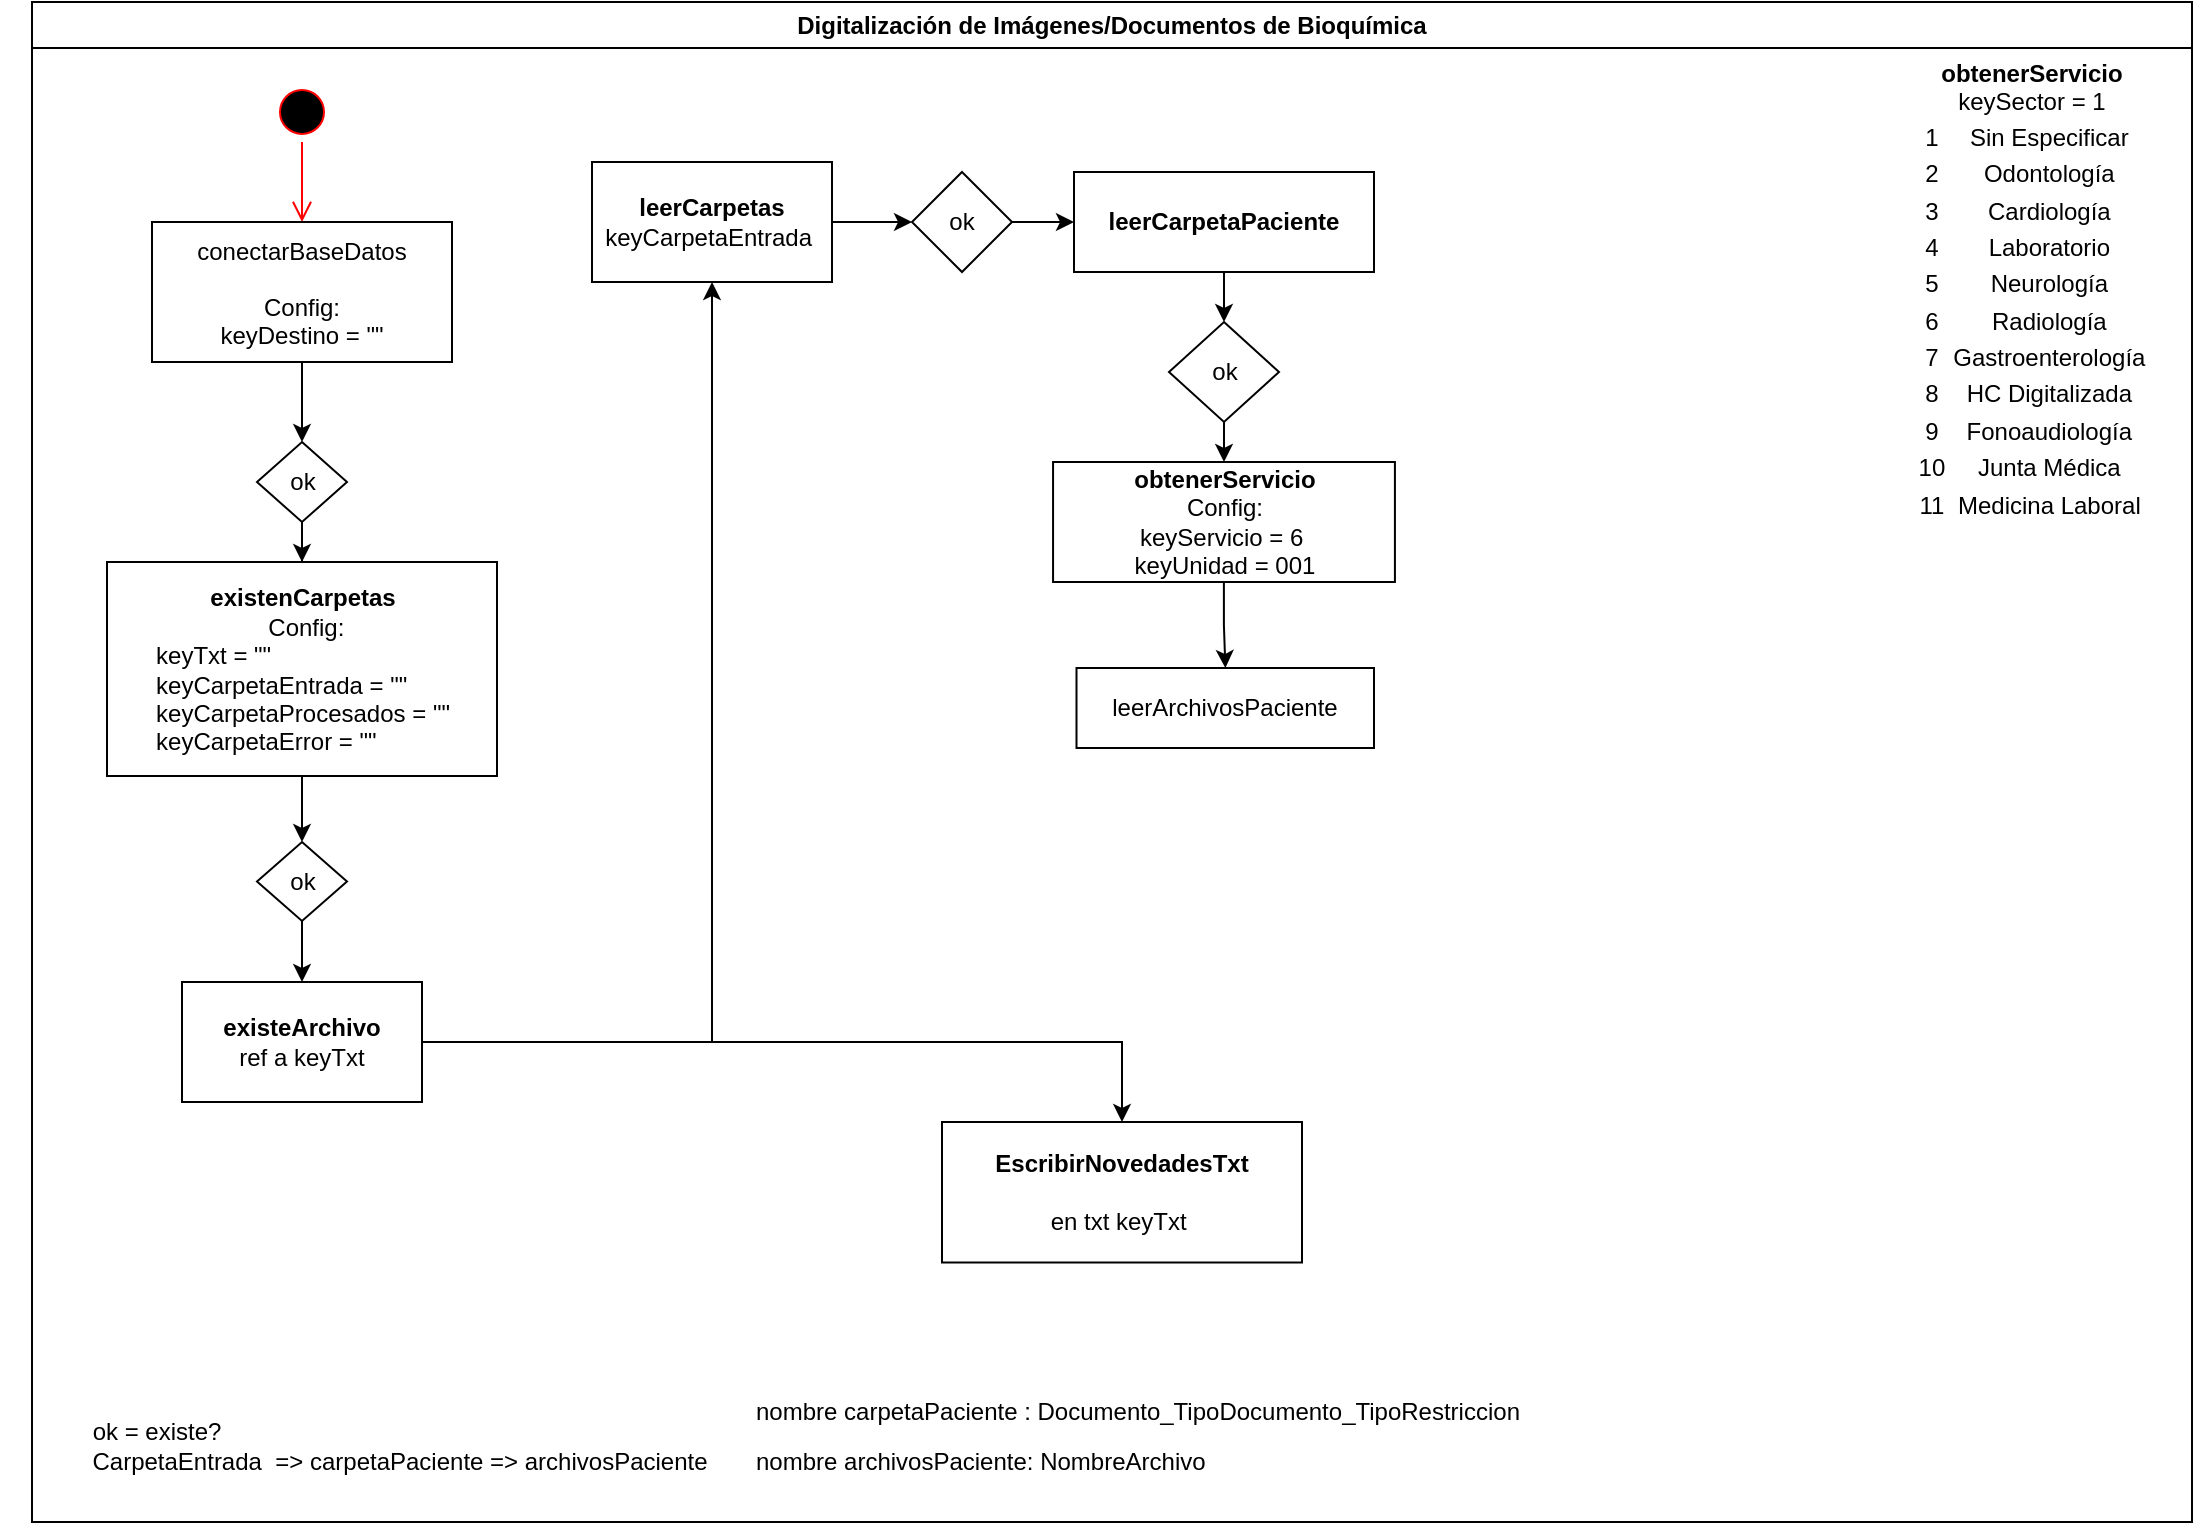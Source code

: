 <mxfile version="15.8.0" type="github">
  <diagram name="Page-1" id="e7e014a7-5840-1c2e-5031-d8a46d1fe8dd">
    <mxGraphModel dx="1622" dy="853" grid="1" gridSize="10" guides="1" tooltips="1" connect="1" arrows="1" fold="1" page="1" pageScale="1" pageWidth="1169" pageHeight="826" background="none" math="0" shadow="0">
      <root>
        <mxCell id="0" />
        <mxCell id="1" parent="0" />
        <mxCell id="2" value="Digitalización de Imágenes/Documentos de Bioquímica" style="swimlane;whiteSpace=wrap;startSize=23;" parent="1" vertex="1">
          <mxGeometry x="40" y="40" width="1080" height="760" as="geometry" />
        </mxCell>
        <mxCell id="5" value="" style="ellipse;shape=startState;fillColor=#000000;strokeColor=#ff0000;" parent="2" vertex="1">
          <mxGeometry x="120" y="40" width="30" height="30" as="geometry" />
        </mxCell>
        <mxCell id="6" value="" style="edgeStyle=elbowEdgeStyle;elbow=horizontal;verticalAlign=bottom;endArrow=open;endSize=8;strokeColor=#FF0000;endFill=1;rounded=0" parent="2" source="5" target="7" edge="1">
          <mxGeometry x="100" y="40" as="geometry">
            <mxPoint x="115" y="110" as="targetPoint" />
          </mxGeometry>
        </mxCell>
        <mxCell id="Z9LYQrj65WFC2ih2GTdb-42" value="" style="edgeStyle=orthogonalEdgeStyle;rounded=0;orthogonalLoop=1;jettySize=auto;html=1;" parent="2" source="7" target="Z9LYQrj65WFC2ih2GTdb-41" edge="1">
          <mxGeometry relative="1" as="geometry" />
        </mxCell>
        <mxCell id="7" value="conectarBaseDatos&#xa;&#xa;Config: &#xa;keyDestino = &quot;&quot;" style="align=center;fontStyle=0" parent="2" vertex="1">
          <mxGeometry x="60" y="110" width="150" height="70" as="geometry" />
        </mxCell>
        <mxCell id="Z9LYQrj65WFC2ih2GTdb-41" value="ok" style="rhombus;whiteSpace=wrap;html=1;" parent="2" vertex="1">
          <mxGeometry x="112.5" y="220" width="45" height="40" as="geometry" />
        </mxCell>
        <mxCell id="Z9LYQrj65WFC2ih2GTdb-43" value="&lt;span style=&quot;font-size: 12px&quot;&gt;&lt;b&gt;existenCarpetas&lt;/b&gt;&lt;br&gt;&lt;/span&gt;&lt;span&gt;&amp;nbsp;Config:&lt;/span&gt;&lt;br style=&quot;padding: 0px ; margin: 0px&quot;&gt;&lt;div style=&quot;text-align: left&quot;&gt;&lt;span&gt;keyTxt&amp;nbsp;&lt;/span&gt;&lt;span&gt;= &quot;&quot;&lt;/span&gt;&lt;/div&gt;&lt;span&gt;&lt;div style=&quot;text-align: left&quot;&gt;&lt;span&gt;keyCarpetaEntrada = &quot;&quot;&lt;/span&gt;&lt;/div&gt;&lt;/span&gt;&lt;span style=&quot;font-size: 12px&quot;&gt;&lt;div style=&quot;text-align: left&quot;&gt;&lt;span&gt;keyCarpetaProcesados = &quot;&quot;&lt;/span&gt;&lt;/div&gt;&lt;/span&gt;&lt;span style=&quot;font-size: 12px&quot;&gt;&lt;div style=&quot;text-align: left&quot;&gt;&lt;span&gt;keyCarpetaError = &quot;&quot;&lt;/span&gt;&lt;/div&gt;&lt;/span&gt;" style="whiteSpace=wrap;html=1;" parent="2" vertex="1">
          <mxGeometry x="37.5" y="280" width="195" height="107" as="geometry" />
        </mxCell>
        <mxCell id="Z9LYQrj65WFC2ih2GTdb-44" value="" style="edgeStyle=orthogonalEdgeStyle;rounded=0;orthogonalLoop=1;jettySize=auto;html=1;" parent="2" source="Z9LYQrj65WFC2ih2GTdb-41" target="Z9LYQrj65WFC2ih2GTdb-43" edge="1">
          <mxGeometry relative="1" as="geometry" />
        </mxCell>
        <mxCell id="Z9LYQrj65WFC2ih2GTdb-46" value="ok" style="rhombus;whiteSpace=wrap;html=1;" parent="2" vertex="1">
          <mxGeometry x="112.5" y="420" width="45" height="39.5" as="geometry" />
        </mxCell>
        <mxCell id="Z9LYQrj65WFC2ih2GTdb-47" value="" style="edgeStyle=orthogonalEdgeStyle;rounded=0;orthogonalLoop=1;jettySize=auto;html=1;" parent="2" source="Z9LYQrj65WFC2ih2GTdb-43" target="Z9LYQrj65WFC2ih2GTdb-46" edge="1">
          <mxGeometry relative="1" as="geometry" />
        </mxCell>
        <mxCell id="Z9LYQrj65WFC2ih2GTdb-48" value="&lt;span style=&quot;font-size: 12px&quot;&gt;&lt;b&gt;existeArchivo&lt;/b&gt;&lt;br&gt;ref a keyTxt&lt;br&gt;&lt;/span&gt;" style="whiteSpace=wrap;html=1;" parent="2" vertex="1">
          <mxGeometry x="75" y="490" width="120" height="60" as="geometry" />
        </mxCell>
        <mxCell id="Z9LYQrj65WFC2ih2GTdb-49" value="" style="edgeStyle=orthogonalEdgeStyle;rounded=0;orthogonalLoop=1;jettySize=auto;html=1;" parent="2" source="Z9LYQrj65WFC2ih2GTdb-46" target="Z9LYQrj65WFC2ih2GTdb-48" edge="1">
          <mxGeometry relative="1" as="geometry" />
        </mxCell>
        <mxCell id="Z9LYQrj65WFC2ih2GTdb-50" value="&lt;span style=&quot;font-size: 12px&quot;&gt;&lt;b&gt;EscribirNovedadesTxt&lt;/b&gt;&lt;br&gt;&lt;br&gt;en txt keyTxt&lt;b&gt;&amp;nbsp;&lt;br&gt;&lt;/b&gt;&lt;/span&gt;" style="whiteSpace=wrap;html=1;" parent="2" vertex="1">
          <mxGeometry x="455" y="560" width="180" height="70.25" as="geometry" />
        </mxCell>
        <mxCell id="Z9LYQrj65WFC2ih2GTdb-51" value="" style="edgeStyle=orthogonalEdgeStyle;rounded=0;orthogonalLoop=1;jettySize=auto;html=1;" parent="2" source="Z9LYQrj65WFC2ih2GTdb-48" target="Z9LYQrj65WFC2ih2GTdb-50" edge="1">
          <mxGeometry relative="1" as="geometry" />
        </mxCell>
        <mxCell id="nk3HGIbfL8s1wPWS2ihq-8" value="" style="edgeStyle=orthogonalEdgeStyle;rounded=0;orthogonalLoop=1;jettySize=auto;html=1;" parent="2" source="Z9LYQrj65WFC2ih2GTdb-52" target="nk3HGIbfL8s1wPWS2ihq-7" edge="1">
          <mxGeometry relative="1" as="geometry" />
        </mxCell>
        <mxCell id="Z9LYQrj65WFC2ih2GTdb-52" value="&lt;span style=&quot;font-size: 12px&quot;&gt;&lt;b&gt;leerCarpetas&lt;br&gt;&lt;/b&gt;&lt;/span&gt;&lt;span style=&quot;text-align: left&quot;&gt;keyCarpetaEntrada&amp;nbsp;&lt;/span&gt;&lt;span style=&quot;font-size: 12px&quot;&gt;&lt;b&gt;&lt;br&gt;&lt;/b&gt;&lt;/span&gt;" style="whiteSpace=wrap;html=1;" parent="2" vertex="1">
          <mxGeometry x="280" y="80" width="120" height="60" as="geometry" />
        </mxCell>
        <mxCell id="Z9LYQrj65WFC2ih2GTdb-53" value="" style="edgeStyle=orthogonalEdgeStyle;rounded=0;orthogonalLoop=1;jettySize=auto;html=1;" parent="2" source="Z9LYQrj65WFC2ih2GTdb-48" target="Z9LYQrj65WFC2ih2GTdb-52" edge="1">
          <mxGeometry relative="1" as="geometry" />
        </mxCell>
        <mxCell id="ONxjO6aA4XHM8bgHhOz7-9" value="" style="edgeStyle=orthogonalEdgeStyle;rounded=0;orthogonalLoop=1;jettySize=auto;html=1;" parent="2" source="nk3HGIbfL8s1wPWS2ihq-7" target="ONxjO6aA4XHM8bgHhOz7-8" edge="1">
          <mxGeometry relative="1" as="geometry" />
        </mxCell>
        <mxCell id="nk3HGIbfL8s1wPWS2ihq-7" value="ok" style="rhombus;whiteSpace=wrap;html=1;" parent="2" vertex="1">
          <mxGeometry x="440" y="85" width="50" height="50" as="geometry" />
        </mxCell>
        <mxCell id="nk3HGIbfL8s1wPWS2ihq-9" value="ok = existe?" style="text;html=1;strokeColor=none;fillColor=none;align=center;verticalAlign=middle;whiteSpace=wrap;rounded=0;" parent="2" vertex="1">
          <mxGeometry x="20" y="700" width="85" height="30" as="geometry" />
        </mxCell>
        <mxCell id="ONxjO6aA4XHM8bgHhOz7-7" value="CarpetaEntrada&amp;nbsp; =&amp;gt; carpetaPaciente =&amp;gt; archivosPaciente" style="text;html=1;strokeColor=none;fillColor=none;align=center;verticalAlign=middle;whiteSpace=wrap;rounded=0;" parent="2" vertex="1">
          <mxGeometry x="-16" y="710" width="400" height="40" as="geometry" />
        </mxCell>
        <mxCell id="ONxjO6aA4XHM8bgHhOz7-8" value="&lt;b&gt;leerCarpetaPaciente&lt;/b&gt;" style="whiteSpace=wrap;html=1;" parent="2" vertex="1">
          <mxGeometry x="521" y="85" width="150" height="50" as="geometry" />
        </mxCell>
        <mxCell id="ONxjO6aA4XHM8bgHhOz7-13" value="" style="edgeStyle=orthogonalEdgeStyle;rounded=0;orthogonalLoop=1;jettySize=auto;html=1;" parent="2" source="ONxjO6aA4XHM8bgHhOz7-10" target="ONxjO6aA4XHM8bgHhOz7-12" edge="1">
          <mxGeometry relative="1" as="geometry" />
        </mxCell>
        <mxCell id="ONxjO6aA4XHM8bgHhOz7-10" value="ok" style="rhombus;whiteSpace=wrap;html=1;" parent="2" vertex="1">
          <mxGeometry x="568.5" y="160" width="55" height="50" as="geometry" />
        </mxCell>
        <mxCell id="ONxjO6aA4XHM8bgHhOz7-11" value="" style="edgeStyle=orthogonalEdgeStyle;rounded=0;orthogonalLoop=1;jettySize=auto;html=1;" parent="2" source="ONxjO6aA4XHM8bgHhOz7-8" target="ONxjO6aA4XHM8bgHhOz7-10" edge="1">
          <mxGeometry relative="1" as="geometry" />
        </mxCell>
        <mxCell id="ONxjO6aA4XHM8bgHhOz7-12" value="&lt;b&gt;obtenerServicio&lt;/b&gt;&lt;br&gt;Config:&lt;br&gt;keyServicio = 6&amp;nbsp;&lt;br&gt;keyUnidad = 001" style="whiteSpace=wrap;html=1;" parent="2" vertex="1">
          <mxGeometry x="510.53" y="230" width="170.93" height="60" as="geometry" />
        </mxCell>
        <mxCell id="ONxjO6aA4XHM8bgHhOz7-14" value="leerArchivosPaciente" style="whiteSpace=wrap;html=1;" parent="2" vertex="1">
          <mxGeometry x="522.25" y="333" width="148.75" height="40" as="geometry" />
        </mxCell>
        <mxCell id="ONxjO6aA4XHM8bgHhOz7-15" value="" style="edgeStyle=orthogonalEdgeStyle;rounded=0;orthogonalLoop=1;jettySize=auto;html=1;" parent="2" source="ONxjO6aA4XHM8bgHhOz7-12" target="ONxjO6aA4XHM8bgHhOz7-14" edge="1">
          <mxGeometry relative="1" as="geometry" />
        </mxCell>
        <mxCell id="ONxjO6aA4XHM8bgHhOz7-16" value="&lt;b&gt;obtenerServicio&lt;br&gt;&lt;/b&gt;keySector = 1&lt;br&gt;&lt;table&gt;&lt;tbody&gt;&lt;tr&gt;&lt;td&gt;1&lt;/td&gt;&lt;td&gt;Sin Especificar&lt;/td&gt;&lt;/tr&gt;&lt;tr&gt;&lt;td&gt;2&lt;/td&gt;&lt;td&gt;Odontología&lt;/td&gt;&lt;/tr&gt;&lt;tr&gt;&lt;td&gt;3&lt;/td&gt;&lt;td&gt;Cardiología&lt;/td&gt;&lt;/tr&gt;&lt;tr&gt;&lt;td&gt;4&lt;/td&gt;&lt;td&gt;Laboratorio&lt;/td&gt;&lt;/tr&gt;&lt;tr&gt;&lt;td&gt;5&lt;/td&gt;&lt;td&gt;Neurología&lt;/td&gt;&lt;/tr&gt;&lt;tr&gt;&lt;td&gt;6&lt;/td&gt;&lt;td&gt;Radiología&lt;/td&gt;&lt;/tr&gt;&lt;tr&gt;&lt;td&gt;7&lt;/td&gt;&lt;td&gt;Gastroenterología&lt;/td&gt;&lt;/tr&gt;&lt;tr&gt;&lt;td&gt;8&lt;/td&gt;&lt;td&gt;HC Digitalizada&lt;/td&gt;&lt;/tr&gt;&lt;tr&gt;&lt;td&gt;9&lt;/td&gt;&lt;td&gt;Fonoaudiología&lt;/td&gt;&lt;/tr&gt;&lt;tr&gt;&lt;td&gt;10&lt;/td&gt;&lt;td&gt;Junta Médica&lt;/td&gt;&lt;/tr&gt;&lt;tr&gt;&lt;td&gt;11&lt;/td&gt;&lt;td&gt;Medicina Laboral&lt;/td&gt;&lt;/tr&gt;&lt;/tbody&gt;&lt;/table&gt;" style="text;html=1;strokeColor=none;fillColor=none;align=center;verticalAlign=middle;whiteSpace=wrap;rounded=0;" parent="2" vertex="1">
          <mxGeometry x="920" y="35" width="160" height="220" as="geometry" />
        </mxCell>
        <mxCell id="ONxjO6aA4XHM8bgHhOz7-17" value="nombre&amp;nbsp;&lt;span style=&quot;text-align: center&quot;&gt;carpetaPaciente&amp;nbsp;&lt;/span&gt;: Documento_TipoDocumento_TipoRestriccion" style="text;html=1;strokeColor=none;fillColor=none;align=left;verticalAlign=middle;whiteSpace=wrap;rounded=0;" parent="2" vertex="1">
          <mxGeometry x="360" y="680" width="460" height="50" as="geometry" />
        </mxCell>
        <mxCell id="ONxjO6aA4XHM8bgHhOz7-18" value="nombre&amp;nbsp;&lt;span style=&quot;text-align: center&quot;&gt;archivosPaciente&lt;/span&gt;: NombreArchivo" style="text;html=1;strokeColor=none;fillColor=none;align=left;verticalAlign=middle;whiteSpace=wrap;rounded=0;" parent="2" vertex="1">
          <mxGeometry x="360" y="705" width="460" height="50" as="geometry" />
        </mxCell>
      </root>
    </mxGraphModel>
  </diagram>
</mxfile>
